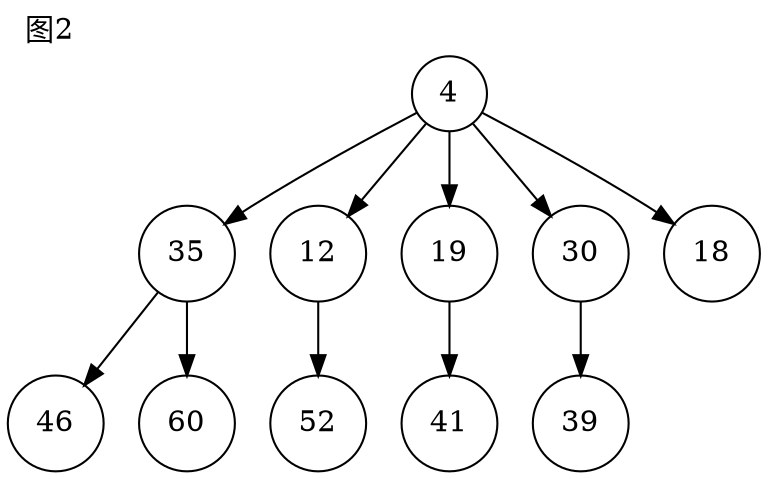 digraph g{
node[shape=circle];
label="图2";
labeljust=l;
labelloc=t;
n292[label=4];
n293[label=35];
n292->n293;
n294[label=12];
n292->n294;
n295[label=19];
n292->n295;
n296[label=30];
n292->n296;
n297[label=18];
n292->n297;
n298[label=39];
n296->n298;
n299[label=41];
n295->n299;
n300[label=52];
n294->n300;
n301[label=46];
n293->n301;
n302[label=60];
n293->n302;
}
